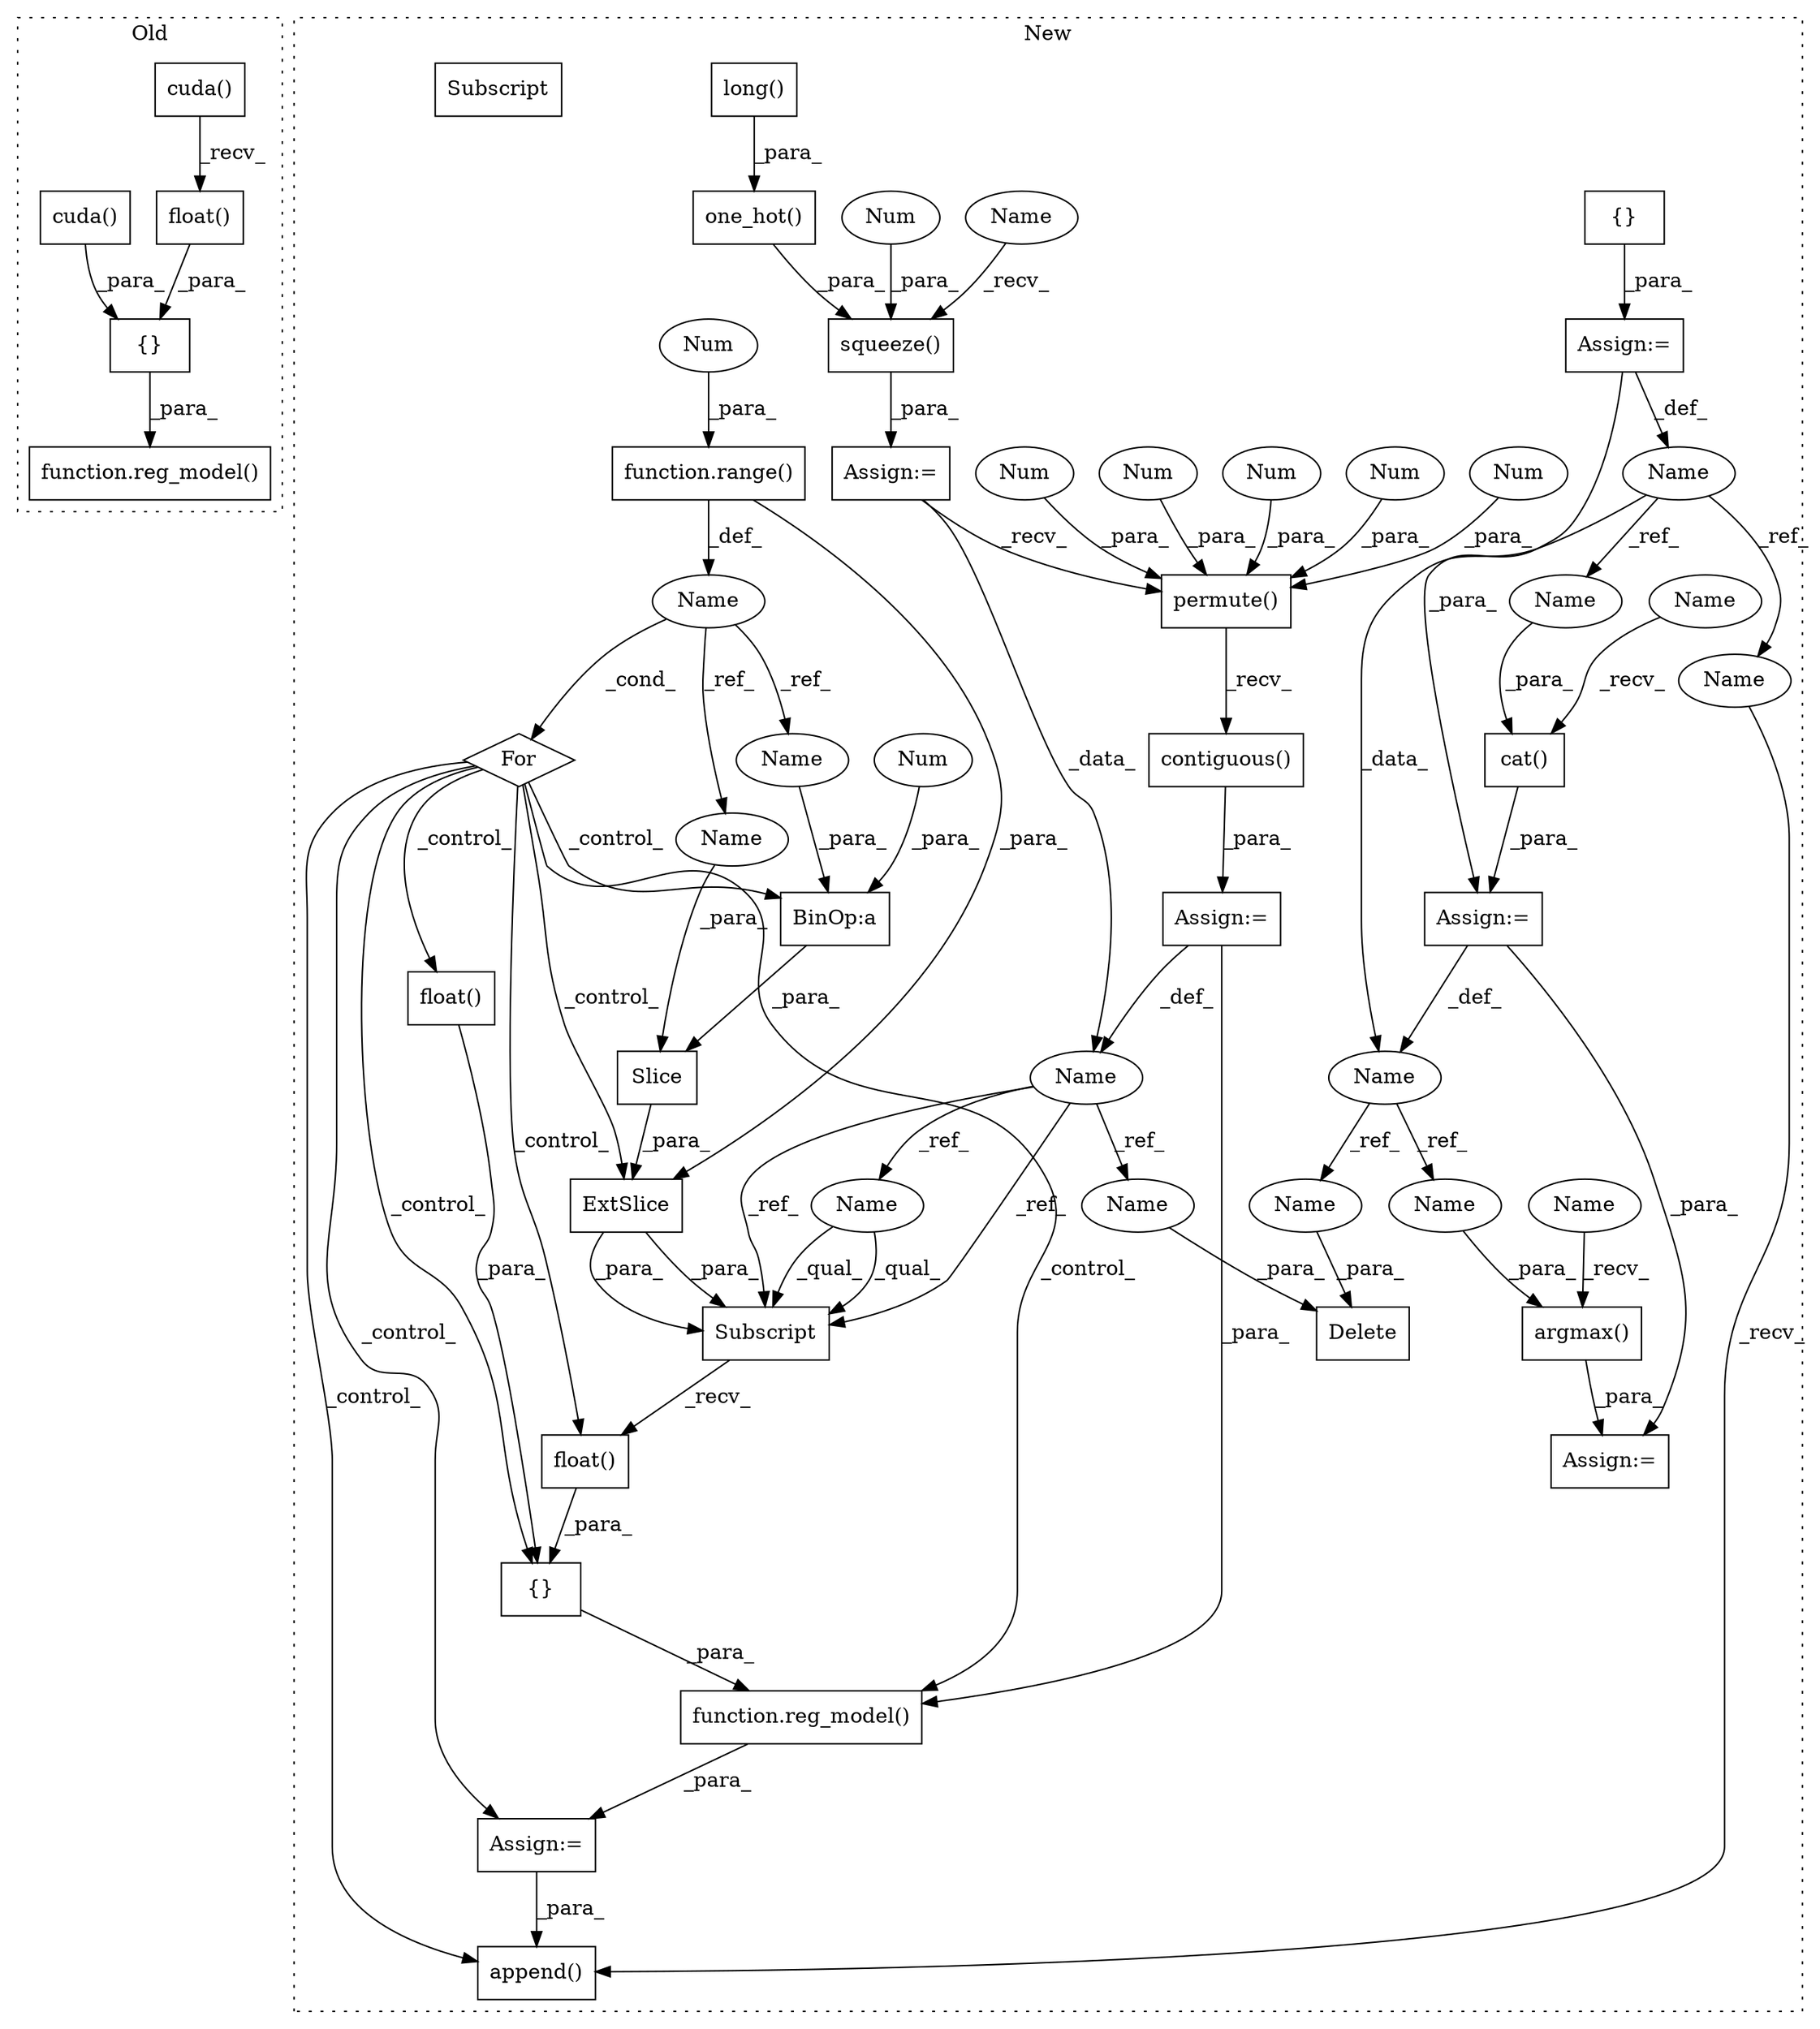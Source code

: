 digraph G {
subgraph cluster0 {
1 [label="{}" a="59" s="2764,2798" l="1,0" shape="box"];
31 [label="float()" a="75" s="2765" l="20" shape="box"];
41 [label="cuda()" a="75" s="2765" l="12" shape="box"];
42 [label="function.reg_model()" a="75" s="2754,2799" l="10,1" shape="box"];
43 [label="cuda()" a="75" s="2787" l="11" shape="box"];
label = "Old";
style="dotted";
}
subgraph cluster1 {
2 [label="float()" a="75" s="2915" l="12" shape="box"];
3 [label="Assign:=" a="68" s="2866" l="3" shape="box"];
4 [label="Assign:=" a="68" s="2736" l="3" shape="box"];
5 [label="Name" a="87" s="2826" l="1" shape="ellipse"];
6 [label="BinOp:a" a="82" s="2895" l="3" shape="box"];
7 [label="{}" a="59" s="2879,2927" l="1,0" shape="box"];
8 [label="function.range()" a="75" s="2831,2839" l="6,1" shape="box"];
9 [label="permute()" a="75" s="2739,2769" l="17,1" shape="box"];
10 [label="long()" a="75" s="2634" l="12" shape="box"];
11 [label="Slice" a="80" s="2892" l="1" shape="box"];
12 [label="For" a="107" s="2822,2840" l="4,19" shape="diamond"];
13 [label="append()" a="75" s="2947,2968" l="14,1" shape="box"];
14 [label="{}" a="59" s="2806,2806" l="2,1" shape="box"];
15 [label="argmax()" a="75" s="3040,3059" l="13,22" shape="box"];
16 [label="Name" a="87" s="2983" l="6" shape="ellipse"];
17 [label="Delete" a="101" s="3095" l="20" shape="box"];
18 [label="Name" a="87" s="2728" l="8" shape="ellipse"];
19 [label="float()" a="75" s="2880" l="33" shape="box"];
20 [label="Subscript" a="63" s="2880,0" l="25,0" shape="box"];
21 [label="Name" a="87" s="2797" l="6" shape="ellipse"];
22 [label="cat()" a="75" s="2992,3008" l="10,8" shape="box"];
23 [label="function.reg_model()" a="75" s="2869,2928" l="10,1" shape="box"];
24 [label="one_hot()" a="75" s="2612,2646" l="22,17" shape="box"];
25 [label="ExtSlice" a="85" s="2880" l="8" shape="box"];
26 [label="Num" a="76" s="2837" l="2" shape="ellipse"];
27 [label="Num" a="76" s="2756" l="1" shape="ellipse"];
28 [label="Num" a="76" s="2762" l="1" shape="ellipse"];
29 [label="Num" a="76" s="2768" l="1" shape="ellipse"];
30 [label="Num" a="76" s="2759" l="1" shape="ellipse"];
32 [label="Num" a="76" s="2898" l="1" shape="ellipse"];
33 [label="Num" a="76" s="2765" l="1" shape="ellipse"];
34 [label="Assign:=" a="68" s="3037" l="3" shape="box"];
35 [label="contiguous()" a="75" s="2739" l="44" shape="box"];
36 [label="Assign:=" a="68" s="2803" l="3" shape="box"];
37 [label="Assign:=" a="68" s="2989" l="3" shape="box"];
38 [label="Assign:=" a="68" s="2685" l="3" shape="box"];
39 [label="squeeze()" a="75" s="2688,2713" l="14,1" shape="box"];
40 [label="Num" a="76" s="2712" l="1" shape="ellipse"];
44 [label="Name" a="87" s="2894" l="1" shape="ellipse"];
45 [label="Name" a="87" s="2892" l="1" shape="ellipse"];
46 [label="Name" a="87" s="3040" l="5" shape="ellipse"];
47 [label="Name" a="87" s="2688" l="5" shape="ellipse"];
48 [label="Name" a="87" s="2992" l="5" shape="ellipse"];
49 [label="Name" a="87" s="3053" l="6" shape="ellipse"];
50 [label="Name" a="87" s="3099" l="6" shape="ellipse"];
51 [label="Subscript" a="63" s="2880,0" l="25,0" shape="box"];
52 [label="Name" a="87" s="3107" l="8" shape="ellipse"];
53 [label="Name" a="87" s="2880" l="8" shape="ellipse"];
54 [label="Name" a="87" s="3002" l="6" shape="ellipse"];
55 [label="Name" a="87" s="2947" l="6" shape="ellipse"];
label = "New";
style="dotted";
}
1 -> 42 [label="_para_"];
2 -> 7 [label="_para_"];
3 -> 13 [label="_para_"];
4 -> 18 [label="_def_"];
4 -> 23 [label="_para_"];
5 -> 12 [label="_cond_"];
5 -> 45 [label="_ref_"];
5 -> 44 [label="_ref_"];
6 -> 11 [label="_para_"];
7 -> 23 [label="_para_"];
8 -> 25 [label="_para_"];
8 -> 5 [label="_def_"];
9 -> 35 [label="_recv_"];
10 -> 24 [label="_para_"];
11 -> 25 [label="_para_"];
12 -> 25 [label="_control_"];
12 -> 6 [label="_control_"];
12 -> 19 [label="_control_"];
12 -> 2 [label="_control_"];
12 -> 13 [label="_control_"];
12 -> 3 [label="_control_"];
12 -> 7 [label="_control_"];
12 -> 23 [label="_control_"];
14 -> 36 [label="_para_"];
15 -> 34 [label="_para_"];
16 -> 49 [label="_ref_"];
16 -> 50 [label="_ref_"];
18 -> 52 [label="_ref_"];
18 -> 51 [label="_ref_"];
18 -> 53 [label="_ref_"];
18 -> 51 [label="_ref_"];
19 -> 7 [label="_para_"];
21 -> 54 [label="_ref_"];
21 -> 55 [label="_ref_"];
21 -> 16 [label="_data_"];
22 -> 37 [label="_para_"];
23 -> 3 [label="_para_"];
24 -> 39 [label="_para_"];
25 -> 51 [label="_para_"];
25 -> 51 [label="_para_"];
26 -> 8 [label="_para_"];
27 -> 9 [label="_para_"];
28 -> 9 [label="_para_"];
29 -> 9 [label="_para_"];
30 -> 9 [label="_para_"];
31 -> 1 [label="_para_"];
32 -> 6 [label="_para_"];
33 -> 9 [label="_para_"];
35 -> 4 [label="_para_"];
36 -> 37 [label="_para_"];
36 -> 21 [label="_def_"];
37 -> 16 [label="_def_"];
37 -> 34 [label="_para_"];
38 -> 9 [label="_recv_"];
38 -> 18 [label="_data_"];
39 -> 38 [label="_para_"];
40 -> 39 [label="_para_"];
41 -> 31 [label="_recv_"];
43 -> 1 [label="_para_"];
44 -> 6 [label="_para_"];
45 -> 11 [label="_para_"];
46 -> 15 [label="_recv_"];
47 -> 39 [label="_recv_"];
48 -> 22 [label="_recv_"];
49 -> 15 [label="_para_"];
50 -> 17 [label="_para_"];
51 -> 19 [label="_recv_"];
52 -> 17 [label="_para_"];
53 -> 51 [label="_qual_"];
53 -> 51 [label="_qual_"];
54 -> 22 [label="_para_"];
55 -> 13 [label="_recv_"];
}